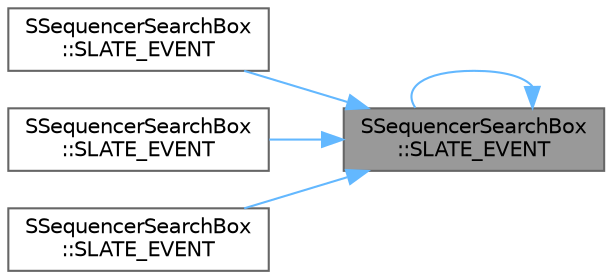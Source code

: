 digraph "SSequencerSearchBox::SLATE_EVENT"
{
 // INTERACTIVE_SVG=YES
 // LATEX_PDF_SIZE
  bgcolor="transparent";
  edge [fontname=Helvetica,fontsize=10,labelfontname=Helvetica,labelfontsize=10];
  node [fontname=Helvetica,fontsize=10,shape=box,height=0.2,width=0.4];
  rankdir="RL";
  Node1 [id="Node000001",label="SSequencerSearchBox\l::SLATE_EVENT",height=0.2,width=0.4,color="gray40", fillcolor="grey60", style="filled", fontcolor="black",tooltip="Invoked whenever the text is committed (e.g."];
  Node1 -> Node2 [id="edge1_Node000001_Node000002",dir="back",color="steelblue1",style="solid",tooltip=" "];
  Node2 [id="Node000002",label="SSequencerSearchBox\l::SLATE_EVENT",height=0.2,width=0.4,color="grey40", fillcolor="white", style="filled",URL="$d0/d25/classSSequencerSearchBox.html#a1c89a58c7512b9ac6bb664c53a249ff7",tooltip="Callback delegate to have first chance handling of the OnKeyDown event."];
  Node1 -> Node3 [id="edge2_Node000001_Node000003",dir="back",color="steelblue1",style="solid",tooltip=" "];
  Node3 [id="Node000003",label="SSequencerSearchBox\l::SLATE_EVENT",height=0.2,width=0.4,color="grey40", fillcolor="white", style="filled",URL="$d0/d25/classSSequencerSearchBox.html#a0f9a895557de0ce879492a7b9545b848",tooltip="Callback to filter the given suggestion list, to allow custom filtering behavior."];
  Node1 -> Node1 [id="edge3_Node000001_Node000001",dir="back",color="steelblue1",style="solid",tooltip=" "];
  Node1 -> Node4 [id="edge4_Node000001_Node000004",dir="back",color="steelblue1",style="solid",tooltip=" "];
  Node4 [id="Node000004",label="SSequencerSearchBox\l::SLATE_EVENT",height=0.2,width=0.4,color="grey40", fillcolor="white", style="filled",URL="$d0/d25/classSSequencerSearchBox.html#a1738542853ed28d4d7c0606a2fb59945",tooltip="Handler for when the + Button next to a search is clicked."];
}
